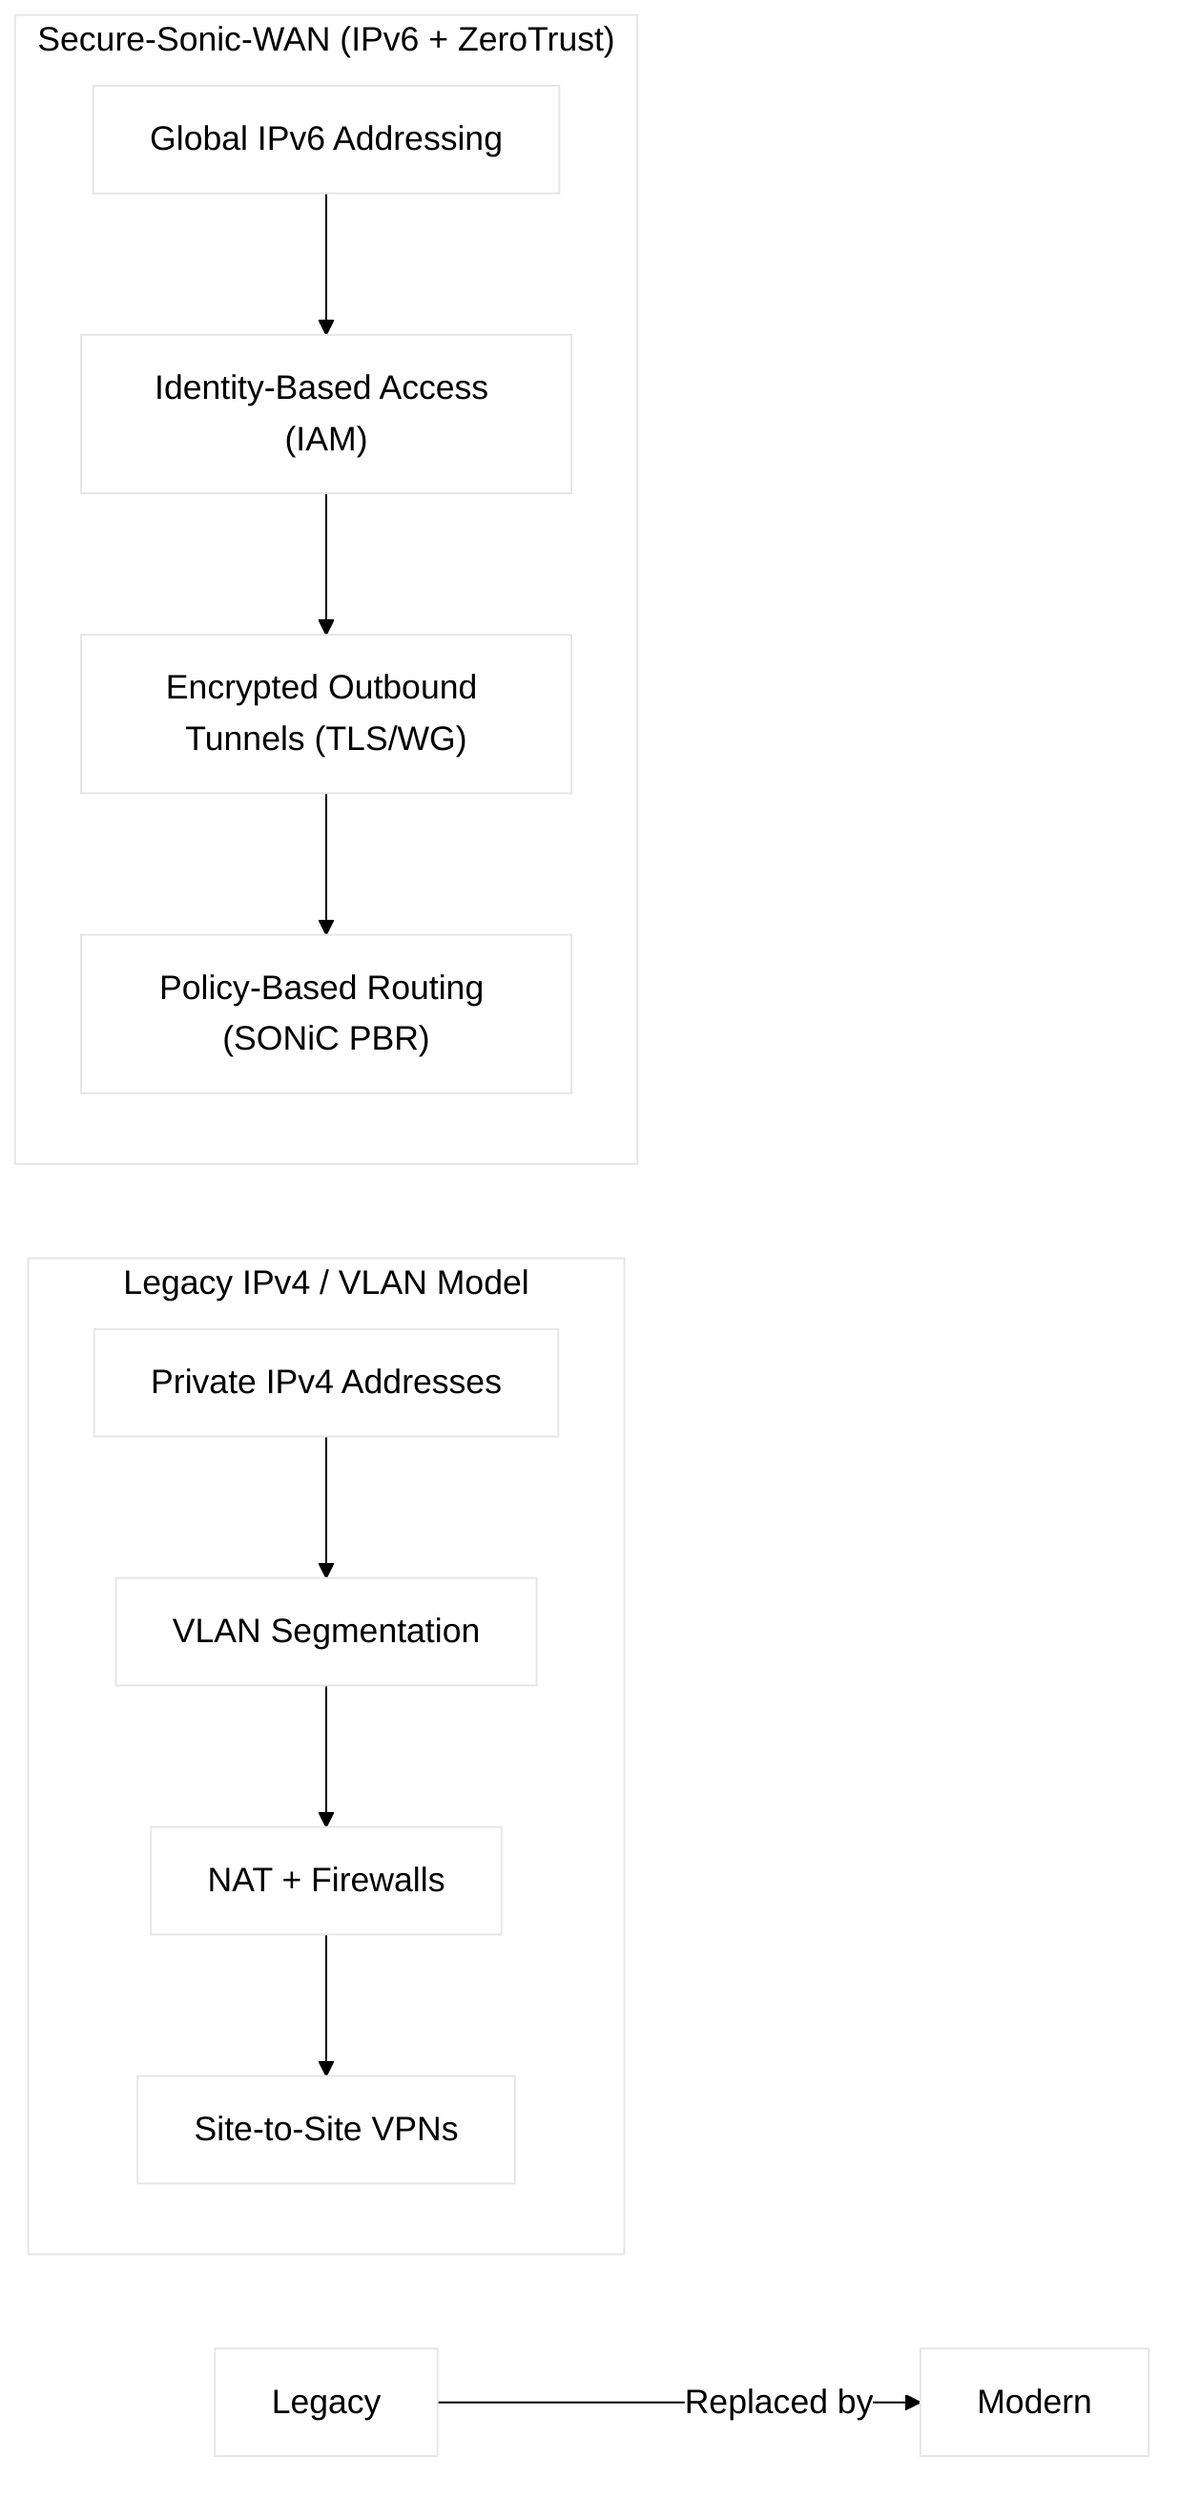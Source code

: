 %%{init: {'theme':'base', 'themeVariables': { 'background': '#ffffff', 'primaryColor': '#ffffff', 'primaryTextColor': '#000000', 'lineColor': '#000000', 'edgeLabelBackground':'#ffffff', 'fontSize': '18px' }}}%%

flowchart LR
    subgraph "Legacy IPv4 / VLAN Model"
        L1["Private IPv4 Addresses"]
        L2["VLAN Segmentation"]
        L3["NAT + Firewalls"]
        L4["Site-to-Site VPNs"]
        L1 --> L2 --> L3 --> L4
    end

    subgraph "Secure-Sonic-WAN (IPv6 + ZeroTrust)"
        M1["Global IPv6 Addressing"]
        M2["Identity-Based Access (IAM)"]
        M3["Encrypted Outbound Tunnels (TLS/WG)"]
        M4["Policy-Based Routing (SONiC PBR)"]
        M1 --> M2 --> M3 --> M4
    end

    Legacy -->|"Replaced by"| Modern